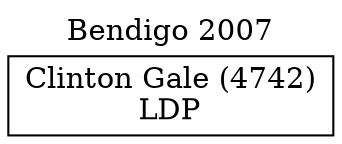 // House preference flow
digraph "Clinton Gale (4742)_Bendigo_2007" {
	graph [label="Bendigo 2007" labelloc=t mclimit=10]
	node [shape=box]
	"Clinton Gale (4742)" [label="Clinton Gale (4742)
LDP"]
}
